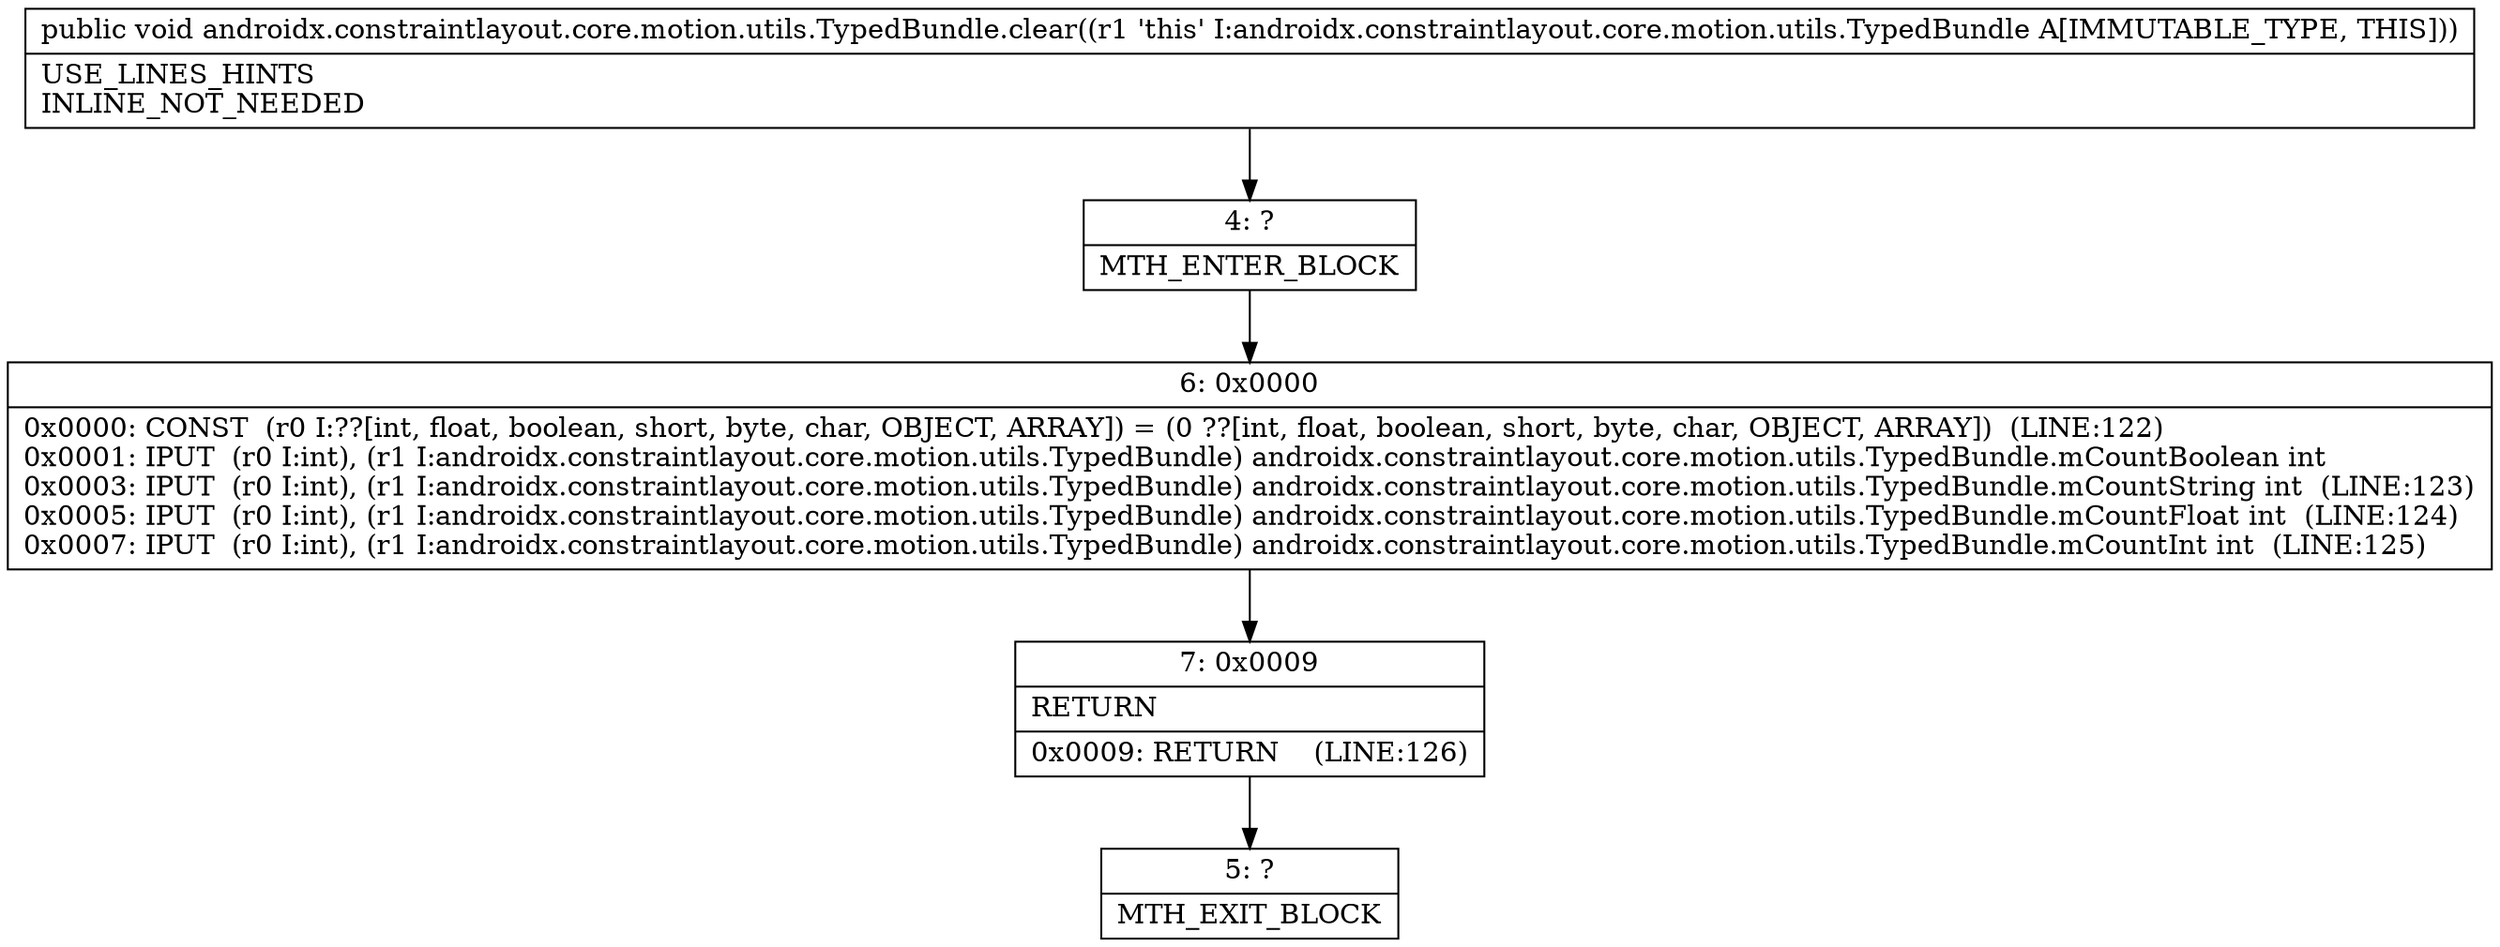 digraph "CFG forandroidx.constraintlayout.core.motion.utils.TypedBundle.clear()V" {
Node_4 [shape=record,label="{4\:\ ?|MTH_ENTER_BLOCK\l}"];
Node_6 [shape=record,label="{6\:\ 0x0000|0x0000: CONST  (r0 I:??[int, float, boolean, short, byte, char, OBJECT, ARRAY]) = (0 ??[int, float, boolean, short, byte, char, OBJECT, ARRAY])  (LINE:122)\l0x0001: IPUT  (r0 I:int), (r1 I:androidx.constraintlayout.core.motion.utils.TypedBundle) androidx.constraintlayout.core.motion.utils.TypedBundle.mCountBoolean int \l0x0003: IPUT  (r0 I:int), (r1 I:androidx.constraintlayout.core.motion.utils.TypedBundle) androidx.constraintlayout.core.motion.utils.TypedBundle.mCountString int  (LINE:123)\l0x0005: IPUT  (r0 I:int), (r1 I:androidx.constraintlayout.core.motion.utils.TypedBundle) androidx.constraintlayout.core.motion.utils.TypedBundle.mCountFloat int  (LINE:124)\l0x0007: IPUT  (r0 I:int), (r1 I:androidx.constraintlayout.core.motion.utils.TypedBundle) androidx.constraintlayout.core.motion.utils.TypedBundle.mCountInt int  (LINE:125)\l}"];
Node_7 [shape=record,label="{7\:\ 0x0009|RETURN\l|0x0009: RETURN    (LINE:126)\l}"];
Node_5 [shape=record,label="{5\:\ ?|MTH_EXIT_BLOCK\l}"];
MethodNode[shape=record,label="{public void androidx.constraintlayout.core.motion.utils.TypedBundle.clear((r1 'this' I:androidx.constraintlayout.core.motion.utils.TypedBundle A[IMMUTABLE_TYPE, THIS]))  | USE_LINES_HINTS\lINLINE_NOT_NEEDED\l}"];
MethodNode -> Node_4;Node_4 -> Node_6;
Node_6 -> Node_7;
Node_7 -> Node_5;
}

